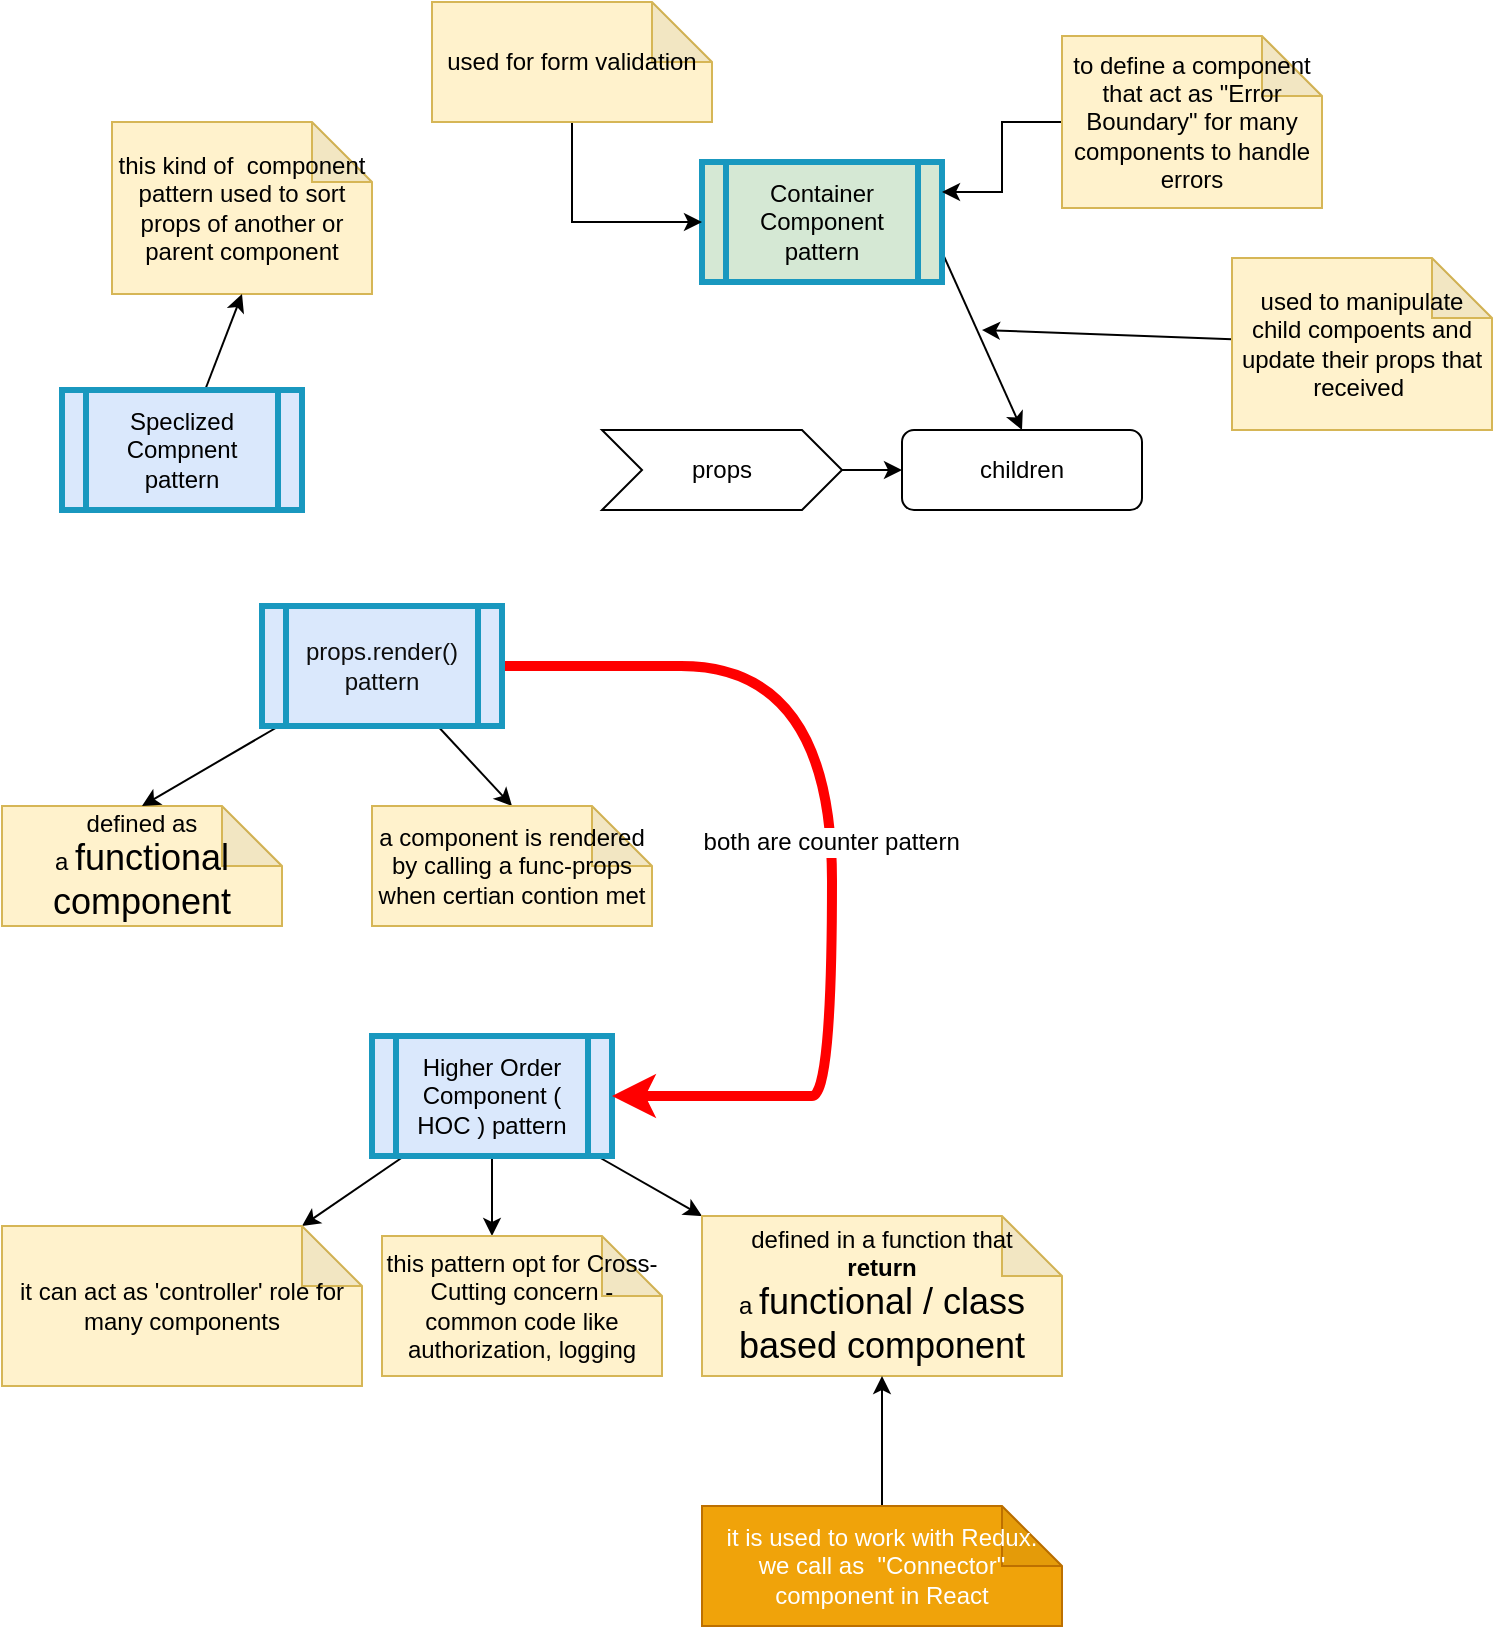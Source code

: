 <mxfile version="11.3.0" type="device" pages="2"><diagram id="iTzRrhDh-eEE0Rr_IGgM" name="Page-1"><mxGraphModel dx="838" dy="480" grid="1" gridSize="10" guides="1" tooltips="1" connect="1" arrows="1" fold="1" page="1" pageScale="1" pageWidth="850" pageHeight="1100" math="0" shadow="0"><root><mxCell id="0"/><mxCell id="1" parent="0"/><mxCell id="SFBNiFe0C0_KPS_pj57v-4" style="edgeStyle=none;rounded=0;orthogonalLoop=1;jettySize=auto;html=1;entryX=0;entryY=0.5;entryDx=0;entryDy=0;" parent="1" source="SFBNiFe0C0_KPS_pj57v-1" target="SFBNiFe0C0_KPS_pj57v-3" edge="1"><mxGeometry relative="1" as="geometry"/></mxCell><mxCell id="SFBNiFe0C0_KPS_pj57v-1" value="props" style="shape=step;perimeter=stepPerimeter;whiteSpace=wrap;html=1;fixedSize=1;fillColor=#FFFFFF;" parent="1" vertex="1"><mxGeometry x="345" y="222" width="120" height="40" as="geometry"/></mxCell><mxCell id="SFBNiFe0C0_KPS_pj57v-3" value="children" style="rounded=1;whiteSpace=wrap;html=1;" parent="1" vertex="1"><mxGeometry x="495" y="222" width="120" height="40" as="geometry"/></mxCell><mxCell id="XRq723utpnrlBx1QRWzL-4" style="edgeStyle=none;rounded=0;orthogonalLoop=1;jettySize=auto;html=1;exitX=1;exitY=0.75;exitDx=0;exitDy=0;entryX=0.5;entryY=0;entryDx=0;entryDy=0;" parent="1" source="SFBNiFe0C0_KPS_pj57v-5" target="SFBNiFe0C0_KPS_pj57v-3" edge="1"><mxGeometry relative="1" as="geometry"/></mxCell><mxCell id="SFBNiFe0C0_KPS_pj57v-5" value="Container Component pattern" style="shape=process;whiteSpace=wrap;html=1;backgroundOutline=1;fillColor=#d5e8d4;strokeColor=#1998BF;strokeWidth=3;" parent="1" vertex="1"><mxGeometry x="395" y="88" width="120" height="60" as="geometry"/></mxCell><mxCell id="XRq723utpnrlBx1QRWzL-5" style="edgeStyle=none;rounded=0;orthogonalLoop=1;jettySize=auto;html=1;" parent="1" source="XRq723utpnrlBx1QRWzL-1" edge="1"><mxGeometry relative="1" as="geometry"><mxPoint x="535" y="172" as="targetPoint"/></mxGeometry></mxCell><mxCell id="XRq723utpnrlBx1QRWzL-1" value="used to manipulate child compoents and update their props that received&amp;nbsp;" style="shape=note;whiteSpace=wrap;html=1;backgroundOutline=1;darkOpacity=0.05;fillColor=#fff2cc;strokeColor=#d6b656;" parent="1" vertex="1"><mxGeometry x="660" y="136" width="130" height="86" as="geometry"/></mxCell><mxCell id="XRq723utpnrlBx1QRWzL-7" value="this kind of&amp;nbsp; component pattern used to sort props of another or parent component" style="shape=note;whiteSpace=wrap;html=1;backgroundOutline=1;darkOpacity=0.05;fillColor=#fff2cc;strokeColor=#d6b656;" parent="1" vertex="1"><mxGeometry x="100" y="68" width="130" height="86" as="geometry"/></mxCell><mxCell id="XRq723utpnrlBx1QRWzL-10" style="edgeStyle=none;rounded=0;orthogonalLoop=1;jettySize=auto;html=1;entryX=0.5;entryY=1;entryDx=0;entryDy=0;entryPerimeter=0;" parent="1" source="XRq723utpnrlBx1QRWzL-9" target="XRq723utpnrlBx1QRWzL-7" edge="1"><mxGeometry relative="1" as="geometry"/></mxCell><mxCell id="XRq723utpnrlBx1QRWzL-9" value="Speclized Compnent pattern" style="shape=process;whiteSpace=wrap;html=1;backgroundOutline=1;fillColor=#dae8fc;strokeColor=#1998BF;strokeWidth=3;" parent="1" vertex="1"><mxGeometry x="75" y="202" width="120" height="60" as="geometry"/></mxCell><mxCell id="XRq723utpnrlBx1QRWzL-13" style="edgeStyle=none;rounded=0;orthogonalLoop=1;jettySize=auto;html=1;entryX=0;entryY=0;entryDx=55;entryDy=0;entryPerimeter=0;" parent="1" source="XRq723utpnrlBx1QRWzL-11" target="XRq723utpnrlBx1QRWzL-12" edge="1"><mxGeometry relative="1" as="geometry"/></mxCell><mxCell id="XRq723utpnrlBx1QRWzL-15" style="edgeStyle=none;rounded=0;orthogonalLoop=1;jettySize=auto;html=1;entryX=0;entryY=0;entryDx=0;entryDy=0;entryPerimeter=0;" parent="1" source="XRq723utpnrlBx1QRWzL-11" target="XRq723utpnrlBx1QRWzL-14" edge="1"><mxGeometry relative="1" as="geometry"/></mxCell><mxCell id="XRq723utpnrlBx1QRWzL-17" style="edgeStyle=none;rounded=0;orthogonalLoop=1;jettySize=auto;html=1;entryX=0;entryY=0;entryDx=150;entryDy=0;entryPerimeter=0;" parent="1" source="XRq723utpnrlBx1QRWzL-11" target="XRq723utpnrlBx1QRWzL-16" edge="1"><mxGeometry relative="1" as="geometry"/></mxCell><mxCell id="XRq723utpnrlBx1QRWzL-11" value="Higher Order Component ( HOC ) pattern" style="shape=process;whiteSpace=wrap;html=1;backgroundOutline=1;fillColor=#dae8fc;strokeColor=#1998BF;strokeWidth=3;" parent="1" vertex="1"><mxGeometry x="230" y="525" width="120" height="60" as="geometry"/></mxCell><mxCell id="XRq723utpnrlBx1QRWzL-12" value="this pattern opt for Cross-Cutting concern - common code like authorization, logging" style="shape=note;whiteSpace=wrap;html=1;backgroundOutline=1;darkOpacity=0.05;fillColor=#fff2cc;strokeColor=#d6b656;" parent="1" vertex="1"><mxGeometry x="235" y="625" width="140" height="70" as="geometry"/></mxCell><mxCell id="XRq723utpnrlBx1QRWzL-14" value="defined in a function that&lt;br&gt;&lt;b&gt;return &lt;br&gt;&lt;/b&gt;a &lt;font style=&quot;font-size: 18px&quot;&gt;functional / class based component&lt;/font&gt;" style="shape=note;whiteSpace=wrap;html=1;backgroundOutline=1;darkOpacity=0.05;fillColor=#fff2cc;strokeColor=#d6b656;" parent="1" vertex="1"><mxGeometry x="395" y="615" width="180" height="80" as="geometry"/></mxCell><mxCell id="XRq723utpnrlBx1QRWzL-16" value="it can act as 'controller' role for many components" style="shape=note;whiteSpace=wrap;html=1;backgroundOutline=1;darkOpacity=0.05;fillColor=#fff2cc;strokeColor=#d6b656;" parent="1" vertex="1"><mxGeometry x="45" y="620" width="180" height="80" as="geometry"/></mxCell><mxCell id="XRq723utpnrlBx1QRWzL-22" value="defined as&lt;b&gt;&lt;br&gt;&lt;/b&gt;a &lt;font style=&quot;font-size: 18px&quot;&gt;functional component&lt;/font&gt;" style="shape=note;whiteSpace=wrap;html=1;backgroundOutline=1;darkOpacity=0.05;fillColor=#fff2cc;strokeColor=#d6b656;" parent="1" vertex="1"><mxGeometry x="45" y="410" width="140" height="60" as="geometry"/></mxCell><mxCell id="XRq723utpnrlBx1QRWzL-25" style="edgeStyle=none;rounded=0;orthogonalLoop=1;jettySize=auto;html=1;entryX=0.5;entryY=0;entryDx=0;entryDy=0;entryPerimeter=0;" parent="1" source="XRq723utpnrlBx1QRWzL-24" target="XRq723utpnrlBx1QRWzL-22" edge="1"><mxGeometry relative="1" as="geometry"/></mxCell><mxCell id="XRq723utpnrlBx1QRWzL-27" style="edgeStyle=none;rounded=0;orthogonalLoop=1;jettySize=auto;html=1;entryX=0.5;entryY=0;entryDx=0;entryDy=0;entryPerimeter=0;" parent="1" source="XRq723utpnrlBx1QRWzL-24" target="XRq723utpnrlBx1QRWzL-26" edge="1"><mxGeometry relative="1" as="geometry"/></mxCell><mxCell id="XRq723utpnrlBx1QRWzL-29" style="edgeStyle=orthogonalEdgeStyle;curved=1;rounded=0;orthogonalLoop=1;jettySize=auto;html=1;entryX=1;entryY=0.5;entryDx=0;entryDy=0;exitX=1;exitY=0.5;exitDx=0;exitDy=0;strokeColor=#FF0000;strokeWidth=5;" parent="1" source="XRq723utpnrlBx1QRWzL-24" target="XRq723utpnrlBx1QRWzL-11" edge="1"><mxGeometry relative="1" as="geometry"><Array as="points"><mxPoint x="309" y="340"/><mxPoint x="460" y="340"/><mxPoint x="460" y="555"/><mxPoint x="440" y="555"/><mxPoint x="440" y="569"/></Array></mxGeometry></mxCell><mxCell id="XRq723utpnrlBx1QRWzL-31" value="both are counter pattern&amp;nbsp;&lt;span style=&quot;font-family: &amp;#34;helvetica&amp;#34; , &amp;#34;arial&amp;#34; , sans-serif ; font-size: 0px ; background-color: rgb(248 , 249 , 250)&quot;&gt;%3CmxGraphModel%3E%3Croot%3E%3CmxCell%20id%3D%220%22%2F%3E%3CmxCell%20id%3D%221%22%20parent%3D%220%22%2F%3E%3CmxCell%20id%3D%222%22%20value%3D%22defined%20as%26lt%3Bb%26gt%3B%26lt%3Bbr%26gt%3B%26lt%3B%2Fb%26gt%3Ba%20%26lt%3Bfont%20style%3D%26quot%3Bfont-size%3A%2018px%26quot%3B%26gt%3Bfunctional%20component%26lt%3B%2Ffont%26gt%3B%22%20style%3D%22shape%3Dnote%3BwhiteSpace%3Dwrap%3Bhtml%3D1%3BbackgroundOutline%3D1%3BdarkOpacity%3D0.05%3BfillColor%3D%23fff2cc%3BstrokeColor%3D%23d6b656%3B%22%20vertex%3D%221%22%20parent%3D%221%22%3E%3CmxGeometry%20x%3D%2245%22%20y%3D%22410%22%20width%3D%22140%22%20height%3D%2260%22%20as%3D%22geometry%22%2F%3E%3C%2FmxCell%3E%3C%2Froot%3E%3C%2FmxGraphModel%3Ep&lt;/span&gt;" style="text;html=1;resizable=0;points=[];align=center;verticalAlign=middle;labelBackgroundColor=#ffffff;" parent="XRq723utpnrlBx1QRWzL-29" vertex="1" connectable="0"><mxGeometry x="0.033" y="1" relative="1" as="geometry"><mxPoint as="offset"/></mxGeometry></mxCell><mxCell id="XRq723utpnrlBx1QRWzL-24" value="&lt;font color=&quot;#0d0d0d&quot;&gt;props.render() pattern&lt;/font&gt;" style="shape=process;whiteSpace=wrap;html=1;backgroundOutline=1;fillColor=#dae8fc;strokeColor=#1998BF;strokeWidth=3;" parent="1" vertex="1"><mxGeometry x="175" y="310" width="120" height="60" as="geometry"/></mxCell><mxCell id="XRq723utpnrlBx1QRWzL-26" value="a component is rendered by calling a func-props when certian contion met" style="shape=note;whiteSpace=wrap;html=1;backgroundOutline=1;darkOpacity=0.05;fillColor=#fff2cc;strokeColor=#d6b656;" parent="1" vertex="1"><mxGeometry x="230" y="410" width="140" height="60" as="geometry"/></mxCell><mxCell id="Q8UH20Q4Tg3R9yRpyxL9-2" style="edgeStyle=orthogonalEdgeStyle;rounded=0;orthogonalLoop=1;jettySize=auto;html=1;entryX=1;entryY=0.25;entryDx=0;entryDy=0;" parent="1" source="Q8UH20Q4Tg3R9yRpyxL9-1" target="SFBNiFe0C0_KPS_pj57v-5" edge="1"><mxGeometry relative="1" as="geometry"/></mxCell><mxCell id="Q8UH20Q4Tg3R9yRpyxL9-1" value="to define a component that act as &quot;Error Boundary&quot; for many components to handle errors" style="shape=note;whiteSpace=wrap;html=1;backgroundOutline=1;darkOpacity=0.05;fillColor=#fff2cc;strokeColor=#d6b656;" parent="1" vertex="1"><mxGeometry x="575" y="25" width="130" height="86" as="geometry"/></mxCell><mxCell id="dRbSDTGXQNNC66bMjkBm-2" style="edgeStyle=orthogonalEdgeStyle;rounded=0;orthogonalLoop=1;jettySize=auto;html=1;entryX=0;entryY=0.5;entryDx=0;entryDy=0;" parent="1" source="dRbSDTGXQNNC66bMjkBm-1" target="SFBNiFe0C0_KPS_pj57v-5" edge="1"><mxGeometry relative="1" as="geometry"/></mxCell><mxCell id="dRbSDTGXQNNC66bMjkBm-1" value="used for form validation" style="shape=note;whiteSpace=wrap;html=1;backgroundOutline=1;darkOpacity=0.05;fillColor=#fff2cc;strokeColor=#d6b656;" parent="1" vertex="1"><mxGeometry x="260" y="8" width="140" height="60" as="geometry"/></mxCell><mxCell id="SJM3reIYCmMi8tcbfCtK-2" style="edgeStyle=orthogonalEdgeStyle;rounded=0;orthogonalLoop=1;jettySize=auto;html=1;entryX=0.5;entryY=1;entryDx=0;entryDy=0;entryPerimeter=0;" parent="1" source="SJM3reIYCmMi8tcbfCtK-1" target="XRq723utpnrlBx1QRWzL-14" edge="1"><mxGeometry relative="1" as="geometry"/></mxCell><mxCell id="SJM3reIYCmMi8tcbfCtK-1" value="it is used to work with Redux.&lt;br&gt;we call as&amp;nbsp; &quot;Connector&quot; component in React" style="shape=note;whiteSpace=wrap;html=1;backgroundOutline=1;darkOpacity=0.05;fillColor=#f0a30a;strokeColor=#BD7000;fontColor=#ffffff;" parent="1" vertex="1"><mxGeometry x="395" y="760" width="180" height="60" as="geometry"/></mxCell></root></mxGraphModel></diagram><diagram id="WkMfv01bRUO1e5R47AC4" name="Page-2"><mxGraphModel dx="901" dy="496" grid="1" gridSize="10" guides="1" tooltips="1" connect="1" arrows="1" fold="1" page="1" pageScale="1" pageWidth="850" pageHeight="1100" math="0" shadow="0"><root><mxCell id="I-7_FBK-S9na3TfxU93t-0"/><mxCell id="I-7_FBK-S9na3TfxU93t-1" parent="I-7_FBK-S9na3TfxU93t-0"/><mxCell id="I-7_FBK-S9na3TfxU93t-2" value="context API" style="shape=step;perimeter=stepPerimeter;whiteSpace=wrap;html=1;fixedSize=1;" vertex="1" parent="I-7_FBK-S9na3TfxU93t-1"><mxGeometry x="320" y="140" width="120" height="40" as="geometry"/></mxCell></root></mxGraphModel></diagram></mxfile>